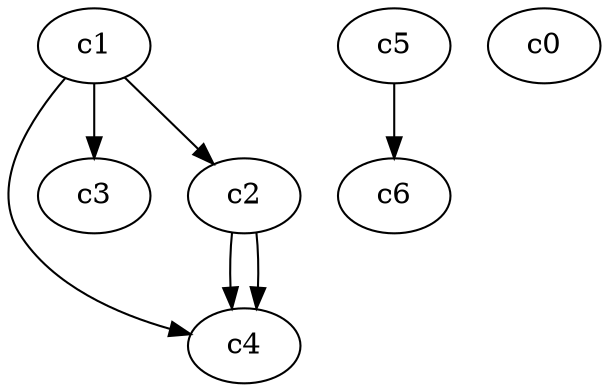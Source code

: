 digraph {
   // classes 
   c1;
   c4;
   c3;
   c2;
   c6;
   c0;
   c5;

   // interfaces 

   // class Implements

   // interface Extends

  // class Extends

   // associations 
   c1->c2;
   c1->c3;
   c1->c4;
   c2->c4;
   c2->c4;
   c5->c6;
}
